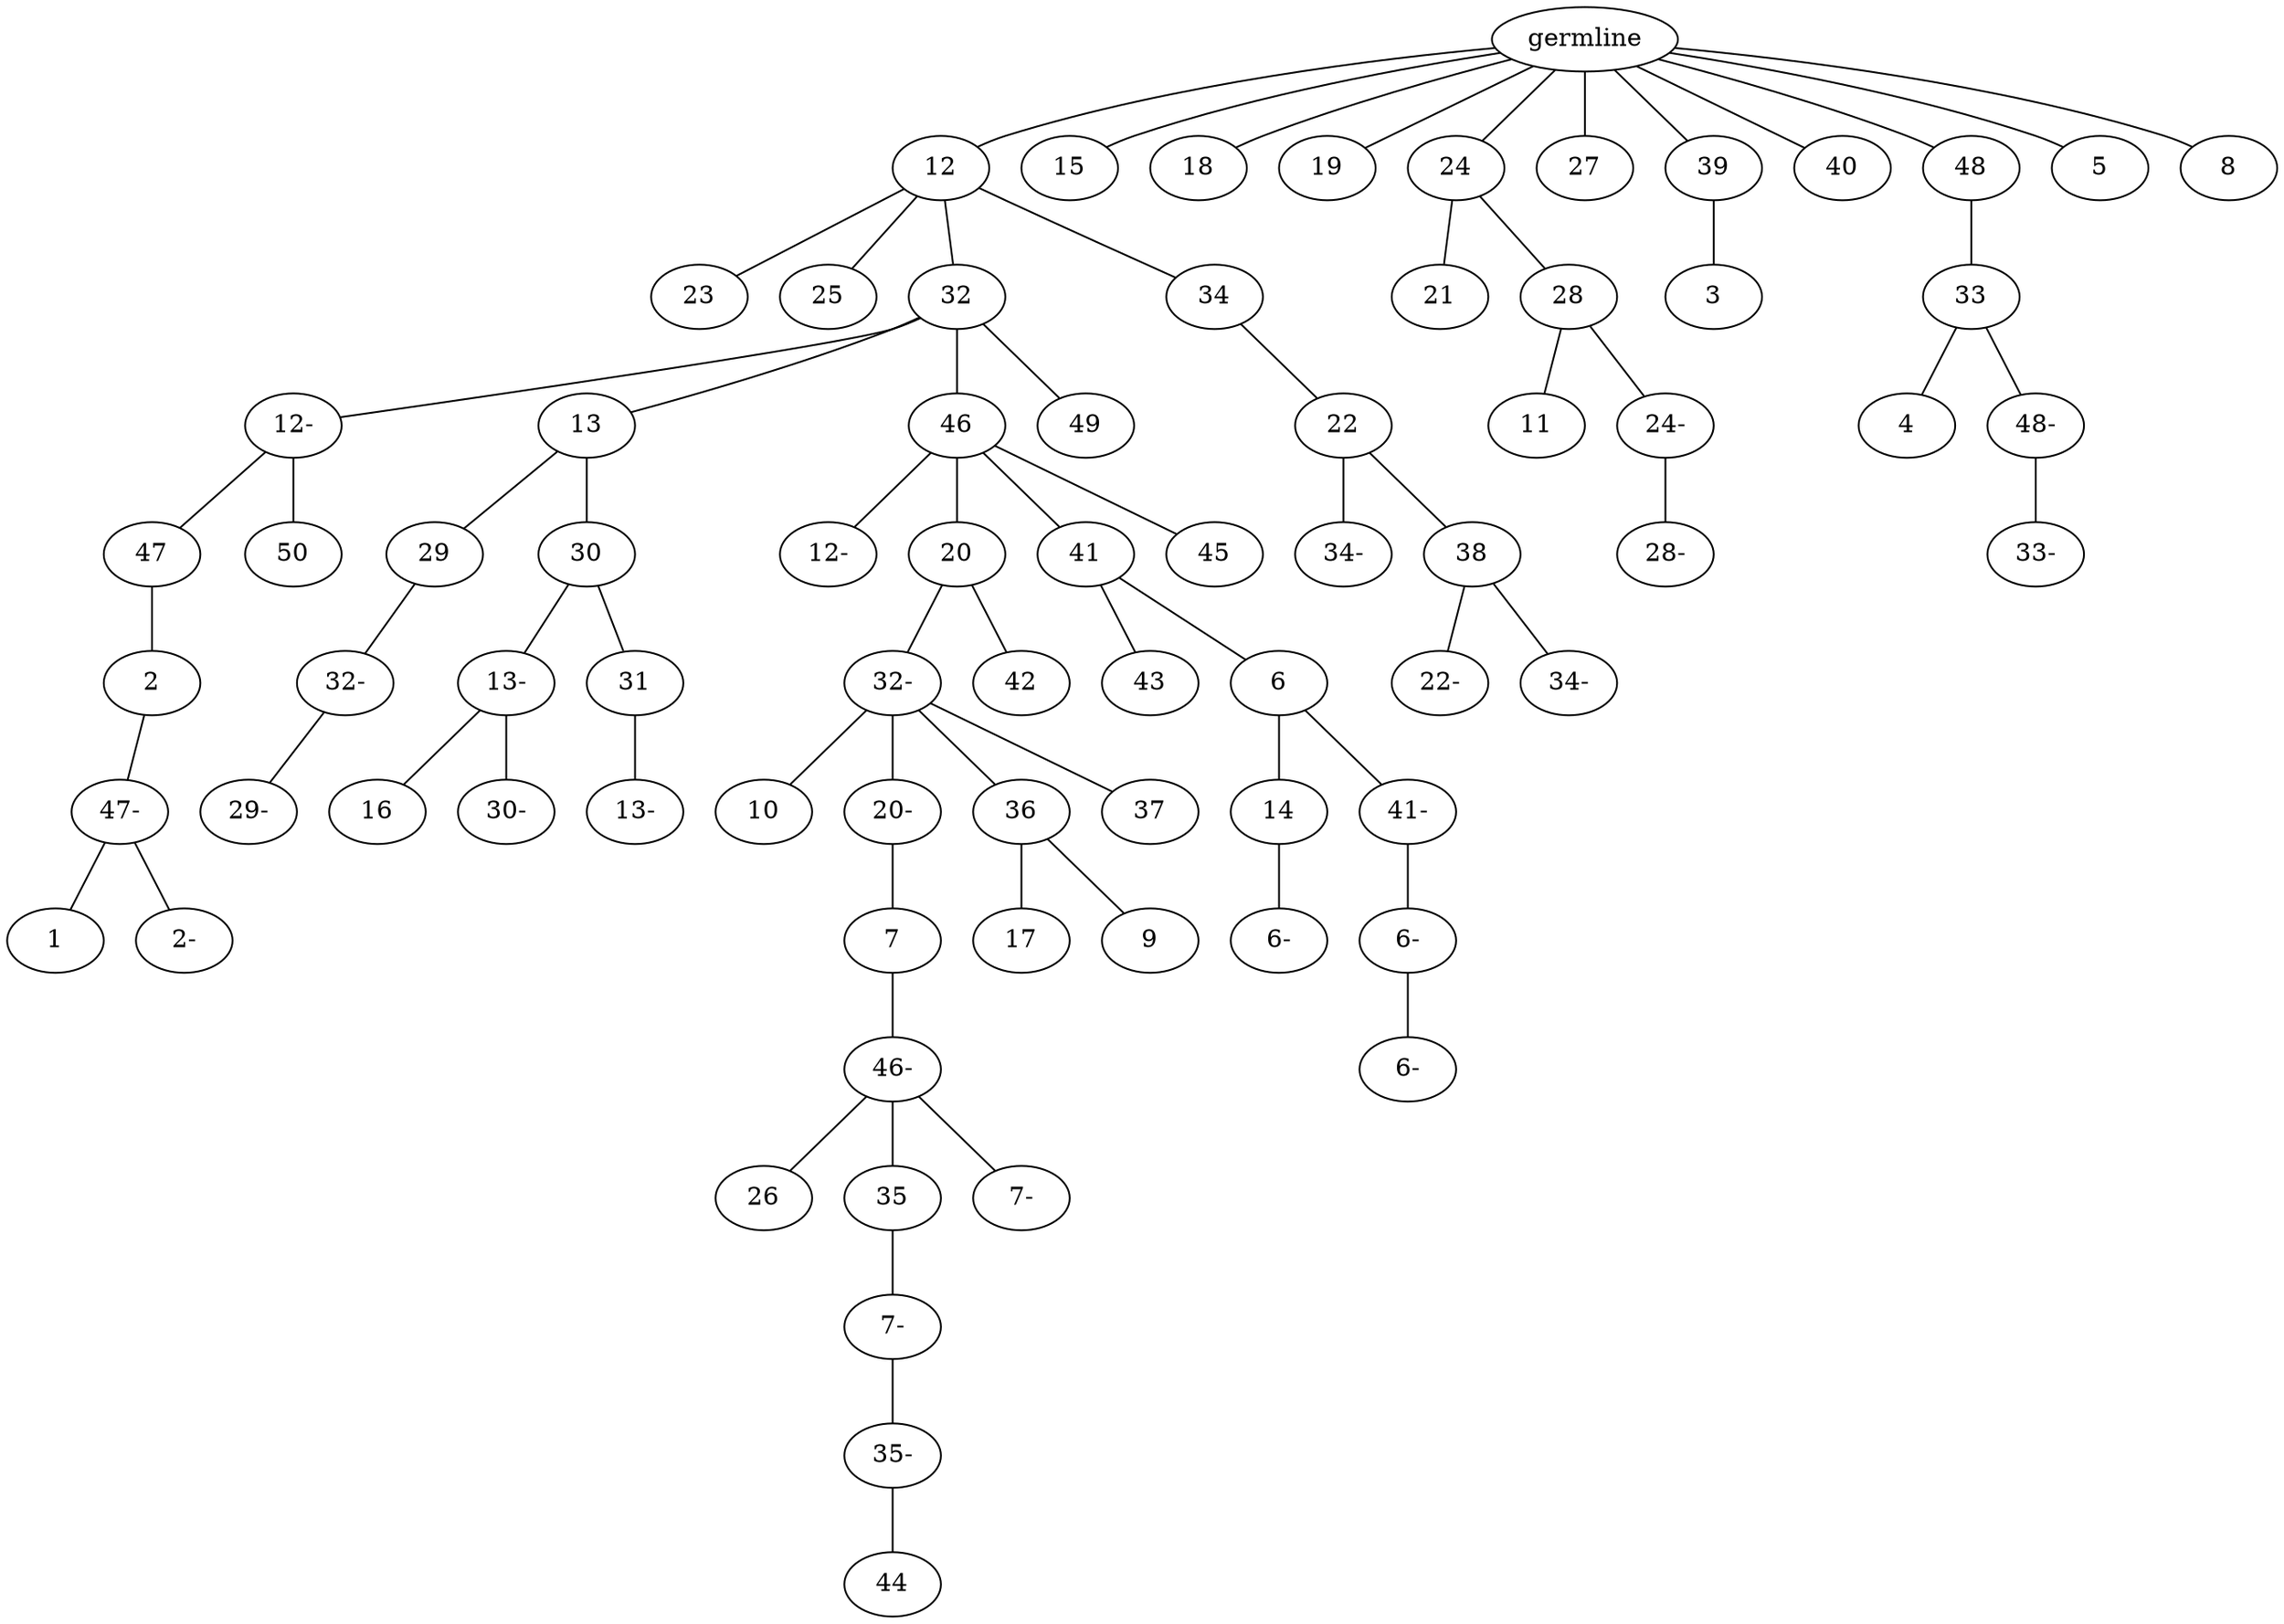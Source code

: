 graph tree {
    "140177087024624" [label="germline"];
    "140177096095776" [label="12"];
    "140177096097168" [label="23"];
    "140177096097696" [label="25"];
    "140177096094336" [label="32"];
    "140177077850800" [label="12-"];
    "140177077850320" [label="47"];
    "140177077850560" [label="2"];
    "140177077851616" [label="47-"];
    "140177077852480" [label="1"];
    "140177077852576" [label="2-"];
    "140177077851376" [label="50"];
    "140177077851712" [label="13"];
    "140177077853296" [label="29"];
    "140177090106896" [label="32-"];
    "140177090106272" [label="29-"];
    "140177090107904" [label="30"];
    "140177090108528" [label="13-"];
    "140177090107520" [label="16"];
    "140177090108000" [label="30-"];
    "140177090105456" [label="31"];
    "140177090107712" [label="13-"];
    "140177077853920" [label="46"];
    "140177090108864" [label="12-"];
    "140177080034784" [label="20"];
    "140177089160720" [label="32-"];
    "140177089160144" [label="10"];
    "140177089159952" [label="20-"];
    "140177089161440" [label="7"];
    "140177093840368" [label="46-"];
    "140177093838880" [label="26"];
    "140177093839024" [label="35"];
    "140177093839456" [label="7-"];
    "140177093837008" [label="35-"];
    "140177093840128" [label="44"];
    "140177093839648" [label="7-"];
    "140177089159472" [label="36"];
    "140177093837968" [label="17"];
    "140177093838592" [label="9"];
    "140177089163168" [label="37"];
    "140177089162832" [label="42"];
    "140177080035936" [label="41"];
    "140177093837632" [label="43"];
    "140177093838688" [label="6"];
    "140177091464400" [label="14"];
    "140177091464064" [label="6-"];
    "140177091464976" [label="41-"];
    "140177091462144" [label="6-"];
    "140177091465120" [label="6-"];
    "140177089161824" [label="45"];
    "140177090108672" [label="49"];
    "140177077853056" [label="34"];
    "140177091462768" [label="22"];
    "140177091461712" [label="34-"];
    "140177091464784" [label="38"];
    "140177091464016" [label="22-"];
    "140177091462288" [label="34-"];
    "140177096096400" [label="15"];
    "140177096097072" [label="18"];
    "140177091462960" [label="19"];
    "140177091462000" [label="24"];
    "140177088386720" [label="21"];
    "140177091462240" [label="28"];
    "140177091464352" [label="11"];
    "140177091461616" [label="24-"];
    "140177091465024" [label="28-"];
    "140177091464928" [label="27"];
    "140177091461232" [label="39"];
    "140177091464880" [label="3"];
    "140177091463200" [label="40"];
    "140177091464496" [label="48"];
    "140177091462816" [label="33"];
    "140177095541280" [label="4"];
    "140177095544640" [label="48-"];
    "140177095541616" [label="33-"];
    "140177091462528" [label="5"];
    "140177091463296" [label="8"];
    "140177087024624" -- "140177096095776";
    "140177087024624" -- "140177096096400";
    "140177087024624" -- "140177096097072";
    "140177087024624" -- "140177091462960";
    "140177087024624" -- "140177091462000";
    "140177087024624" -- "140177091464928";
    "140177087024624" -- "140177091461232";
    "140177087024624" -- "140177091463200";
    "140177087024624" -- "140177091464496";
    "140177087024624" -- "140177091462528";
    "140177087024624" -- "140177091463296";
    "140177096095776" -- "140177096097168";
    "140177096095776" -- "140177096097696";
    "140177096095776" -- "140177096094336";
    "140177096095776" -- "140177077853056";
    "140177096094336" -- "140177077850800";
    "140177096094336" -- "140177077851712";
    "140177096094336" -- "140177077853920";
    "140177096094336" -- "140177090108672";
    "140177077850800" -- "140177077850320";
    "140177077850800" -- "140177077851376";
    "140177077850320" -- "140177077850560";
    "140177077850560" -- "140177077851616";
    "140177077851616" -- "140177077852480";
    "140177077851616" -- "140177077852576";
    "140177077851712" -- "140177077853296";
    "140177077851712" -- "140177090107904";
    "140177077853296" -- "140177090106896";
    "140177090106896" -- "140177090106272";
    "140177090107904" -- "140177090108528";
    "140177090107904" -- "140177090105456";
    "140177090108528" -- "140177090107520";
    "140177090108528" -- "140177090108000";
    "140177090105456" -- "140177090107712";
    "140177077853920" -- "140177090108864";
    "140177077853920" -- "140177080034784";
    "140177077853920" -- "140177080035936";
    "140177077853920" -- "140177089161824";
    "140177080034784" -- "140177089160720";
    "140177080034784" -- "140177089162832";
    "140177089160720" -- "140177089160144";
    "140177089160720" -- "140177089159952";
    "140177089160720" -- "140177089159472";
    "140177089160720" -- "140177089163168";
    "140177089159952" -- "140177089161440";
    "140177089161440" -- "140177093840368";
    "140177093840368" -- "140177093838880";
    "140177093840368" -- "140177093839024";
    "140177093840368" -- "140177093839648";
    "140177093839024" -- "140177093839456";
    "140177093839456" -- "140177093837008";
    "140177093837008" -- "140177093840128";
    "140177089159472" -- "140177093837968";
    "140177089159472" -- "140177093838592";
    "140177080035936" -- "140177093837632";
    "140177080035936" -- "140177093838688";
    "140177093838688" -- "140177091464400";
    "140177093838688" -- "140177091464976";
    "140177091464400" -- "140177091464064";
    "140177091464976" -- "140177091462144";
    "140177091462144" -- "140177091465120";
    "140177077853056" -- "140177091462768";
    "140177091462768" -- "140177091461712";
    "140177091462768" -- "140177091464784";
    "140177091464784" -- "140177091464016";
    "140177091464784" -- "140177091462288";
    "140177091462000" -- "140177088386720";
    "140177091462000" -- "140177091462240";
    "140177091462240" -- "140177091464352";
    "140177091462240" -- "140177091461616";
    "140177091461616" -- "140177091465024";
    "140177091461232" -- "140177091464880";
    "140177091464496" -- "140177091462816";
    "140177091462816" -- "140177095541280";
    "140177091462816" -- "140177095544640";
    "140177095544640" -- "140177095541616";
}
